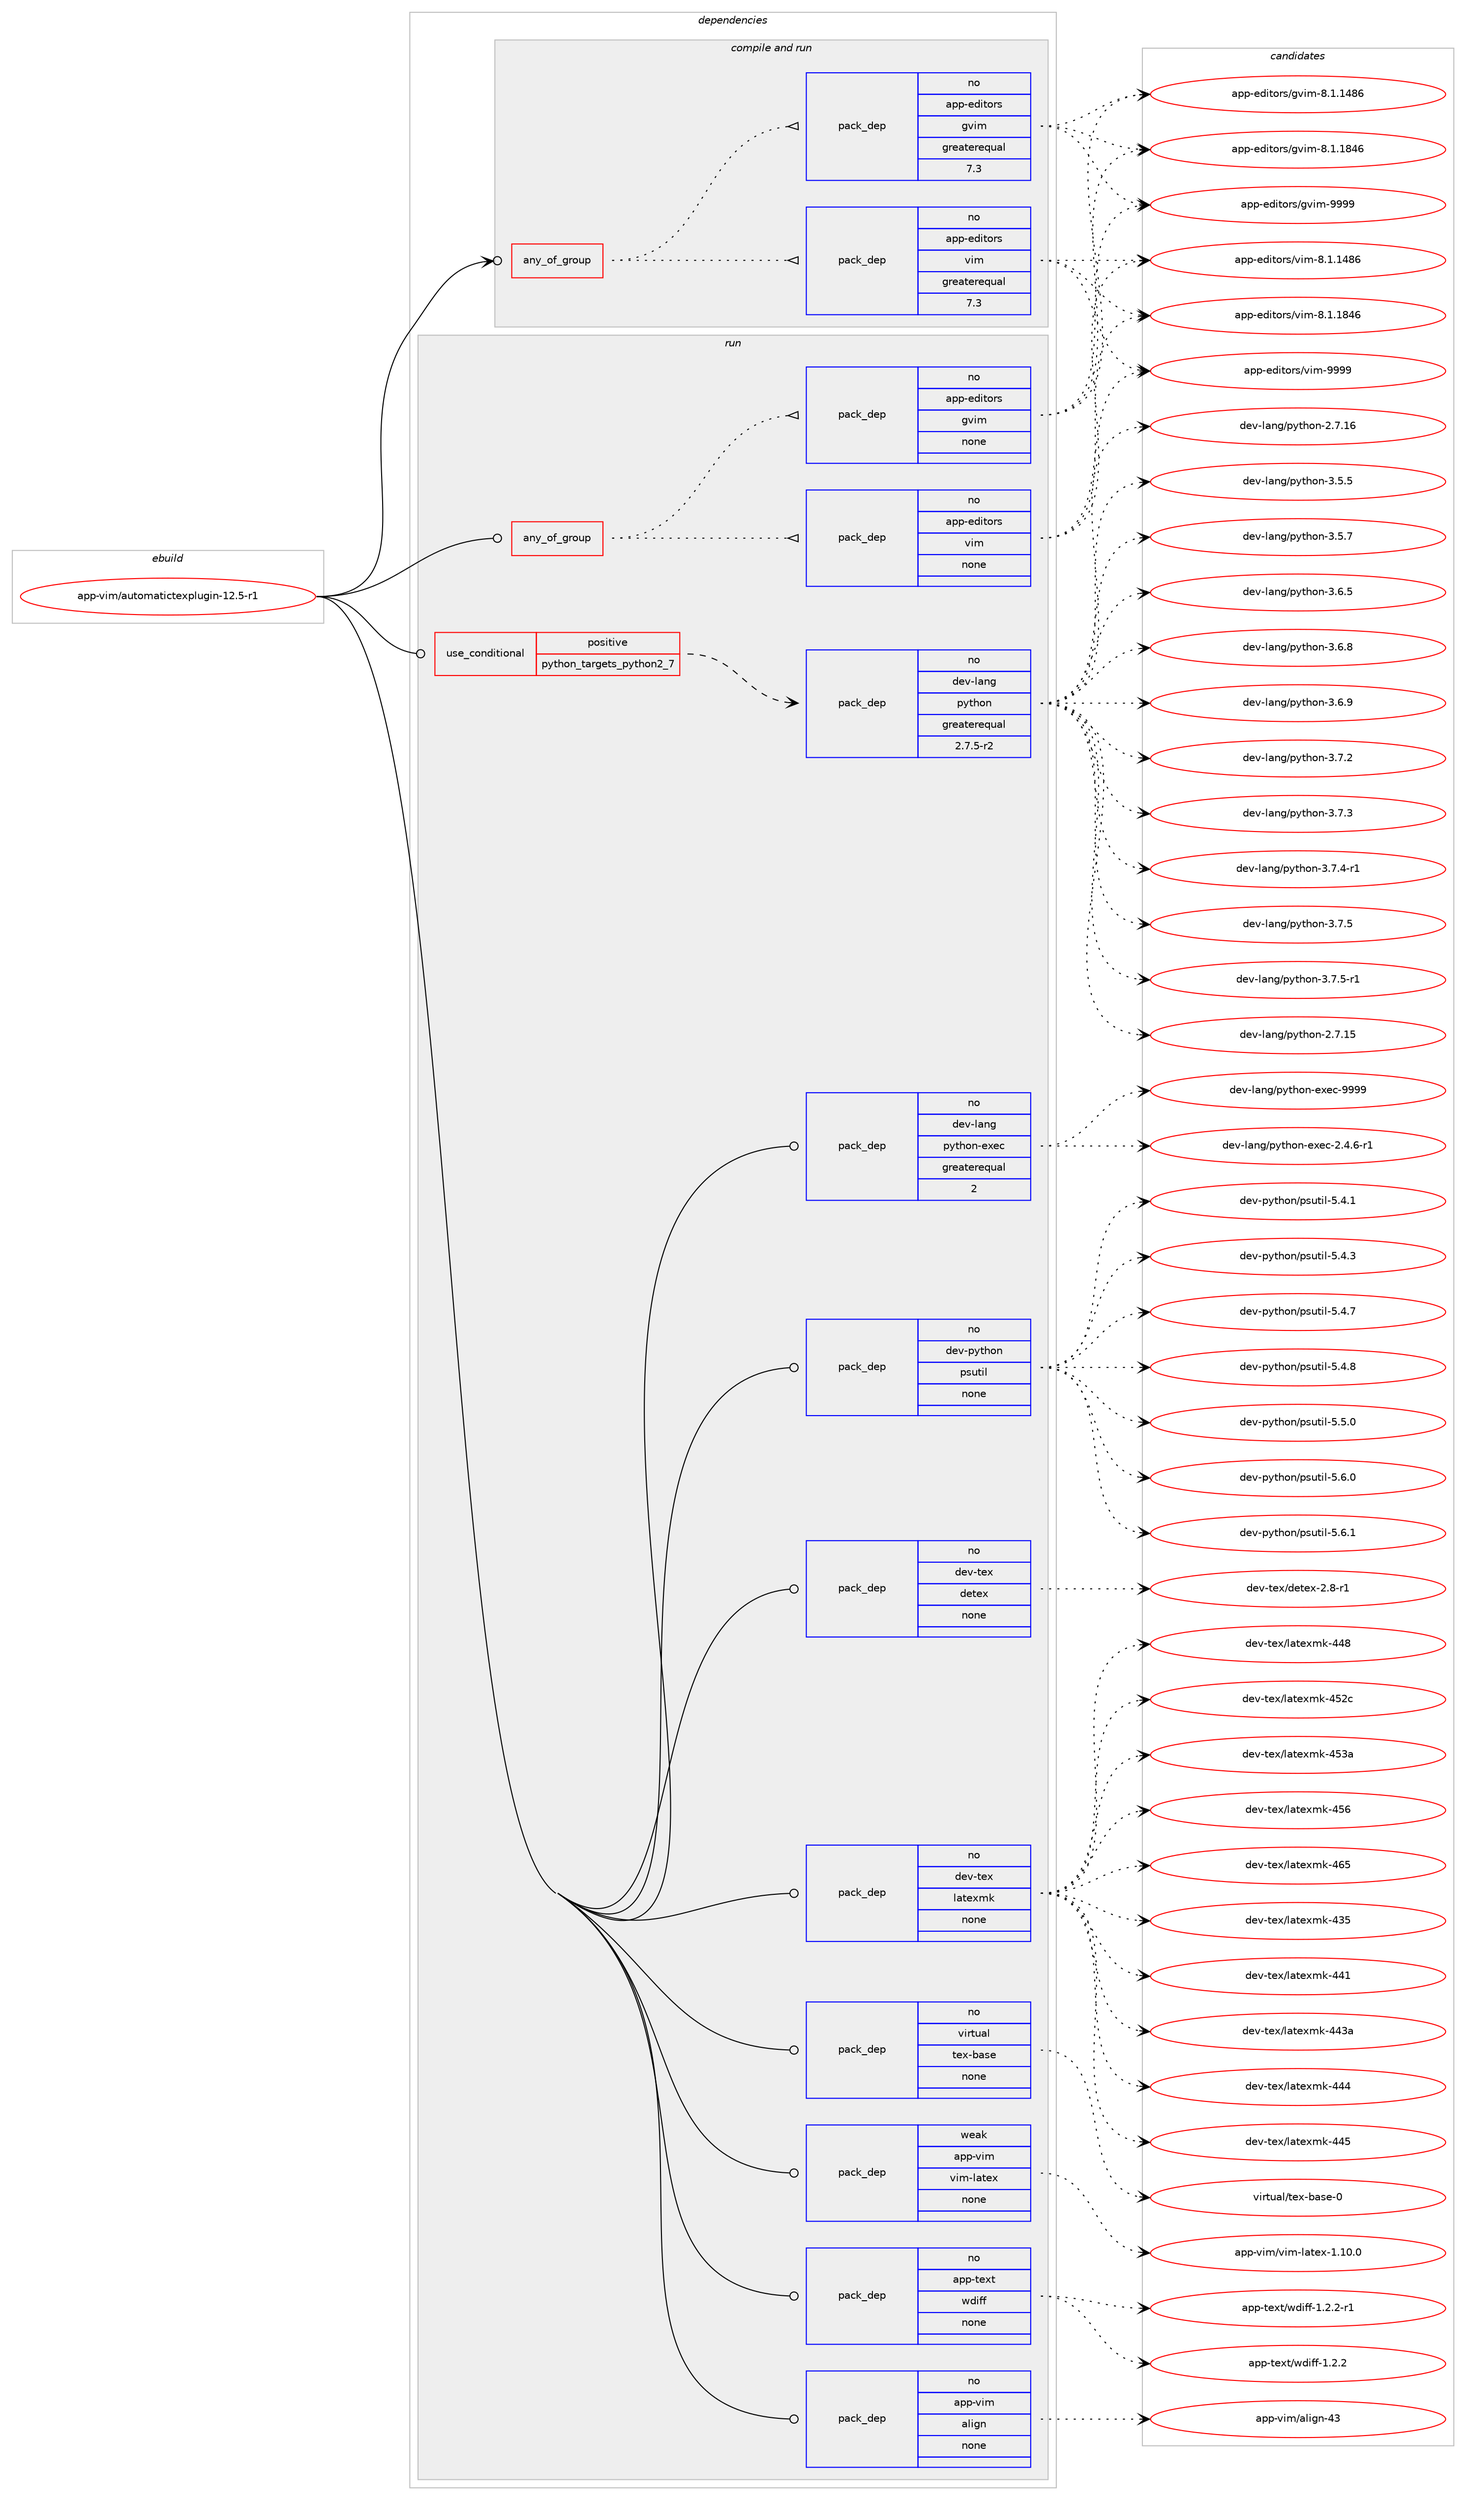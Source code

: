 digraph prolog {

# *************
# Graph options
# *************

newrank=true;
concentrate=true;
compound=true;
graph [rankdir=LR,fontname=Helvetica,fontsize=10,ranksep=1.5];#, ranksep=2.5, nodesep=0.2];
edge  [arrowhead=vee];
node  [fontname=Helvetica,fontsize=10];

# **********
# The ebuild
# **********

subgraph cluster_leftcol {
color=gray;
rank=same;
label=<<i>ebuild</i>>;
id [label="app-vim/automatictexplugin-12.5-r1", color=red, width=4, href="../app-vim/automatictexplugin-12.5-r1.svg"];
}

# ****************
# The dependencies
# ****************

subgraph cluster_midcol {
color=gray;
label=<<i>dependencies</i>>;
subgraph cluster_compile {
fillcolor="#eeeeee";
style=filled;
label=<<i>compile</i>>;
}
subgraph cluster_compileandrun {
fillcolor="#eeeeee";
style=filled;
label=<<i>compile and run</i>>;
subgraph any8986 {
dependency513554 [label=<<TABLE BORDER="0" CELLBORDER="1" CELLSPACING="0" CELLPADDING="4"><TR><TD CELLPADDING="10">any_of_group</TD></TR></TABLE>>, shape=none, color=red];subgraph pack382052 {
dependency513555 [label=<<TABLE BORDER="0" CELLBORDER="1" CELLSPACING="0" CELLPADDING="4" WIDTH="220"><TR><TD ROWSPAN="6" CELLPADDING="30">pack_dep</TD></TR><TR><TD WIDTH="110">no</TD></TR><TR><TD>app-editors</TD></TR><TR><TD>vim</TD></TR><TR><TD>greaterequal</TD></TR><TR><TD>7.3</TD></TR></TABLE>>, shape=none, color=blue];
}
dependency513554:e -> dependency513555:w [weight=20,style="dotted",arrowhead="oinv"];
subgraph pack382053 {
dependency513556 [label=<<TABLE BORDER="0" CELLBORDER="1" CELLSPACING="0" CELLPADDING="4" WIDTH="220"><TR><TD ROWSPAN="6" CELLPADDING="30">pack_dep</TD></TR><TR><TD WIDTH="110">no</TD></TR><TR><TD>app-editors</TD></TR><TR><TD>gvim</TD></TR><TR><TD>greaterequal</TD></TR><TR><TD>7.3</TD></TR></TABLE>>, shape=none, color=blue];
}
dependency513554:e -> dependency513556:w [weight=20,style="dotted",arrowhead="oinv"];
}
id:e -> dependency513554:w [weight=20,style="solid",arrowhead="odotvee"];
}
subgraph cluster_run {
fillcolor="#eeeeee";
style=filled;
label=<<i>run</i>>;
subgraph any8987 {
dependency513557 [label=<<TABLE BORDER="0" CELLBORDER="1" CELLSPACING="0" CELLPADDING="4"><TR><TD CELLPADDING="10">any_of_group</TD></TR></TABLE>>, shape=none, color=red];subgraph pack382054 {
dependency513558 [label=<<TABLE BORDER="0" CELLBORDER="1" CELLSPACING="0" CELLPADDING="4" WIDTH="220"><TR><TD ROWSPAN="6" CELLPADDING="30">pack_dep</TD></TR><TR><TD WIDTH="110">no</TD></TR><TR><TD>app-editors</TD></TR><TR><TD>vim</TD></TR><TR><TD>none</TD></TR><TR><TD></TD></TR></TABLE>>, shape=none, color=blue];
}
dependency513557:e -> dependency513558:w [weight=20,style="dotted",arrowhead="oinv"];
subgraph pack382055 {
dependency513559 [label=<<TABLE BORDER="0" CELLBORDER="1" CELLSPACING="0" CELLPADDING="4" WIDTH="220"><TR><TD ROWSPAN="6" CELLPADDING="30">pack_dep</TD></TR><TR><TD WIDTH="110">no</TD></TR><TR><TD>app-editors</TD></TR><TR><TD>gvim</TD></TR><TR><TD>none</TD></TR><TR><TD></TD></TR></TABLE>>, shape=none, color=blue];
}
dependency513557:e -> dependency513559:w [weight=20,style="dotted",arrowhead="oinv"];
}
id:e -> dependency513557:w [weight=20,style="solid",arrowhead="odot"];
subgraph cond122189 {
dependency513560 [label=<<TABLE BORDER="0" CELLBORDER="1" CELLSPACING="0" CELLPADDING="4"><TR><TD ROWSPAN="3" CELLPADDING="10">use_conditional</TD></TR><TR><TD>positive</TD></TR><TR><TD>python_targets_python2_7</TD></TR></TABLE>>, shape=none, color=red];
subgraph pack382056 {
dependency513561 [label=<<TABLE BORDER="0" CELLBORDER="1" CELLSPACING="0" CELLPADDING="4" WIDTH="220"><TR><TD ROWSPAN="6" CELLPADDING="30">pack_dep</TD></TR><TR><TD WIDTH="110">no</TD></TR><TR><TD>dev-lang</TD></TR><TR><TD>python</TD></TR><TR><TD>greaterequal</TD></TR><TR><TD>2.7.5-r2</TD></TR></TABLE>>, shape=none, color=blue];
}
dependency513560:e -> dependency513561:w [weight=20,style="dashed",arrowhead="vee"];
}
id:e -> dependency513560:w [weight=20,style="solid",arrowhead="odot"];
subgraph pack382057 {
dependency513562 [label=<<TABLE BORDER="0" CELLBORDER="1" CELLSPACING="0" CELLPADDING="4" WIDTH="220"><TR><TD ROWSPAN="6" CELLPADDING="30">pack_dep</TD></TR><TR><TD WIDTH="110">no</TD></TR><TR><TD>app-text</TD></TR><TR><TD>wdiff</TD></TR><TR><TD>none</TD></TR><TR><TD></TD></TR></TABLE>>, shape=none, color=blue];
}
id:e -> dependency513562:w [weight=20,style="solid",arrowhead="odot"];
subgraph pack382058 {
dependency513563 [label=<<TABLE BORDER="0" CELLBORDER="1" CELLSPACING="0" CELLPADDING="4" WIDTH="220"><TR><TD ROWSPAN="6" CELLPADDING="30">pack_dep</TD></TR><TR><TD WIDTH="110">no</TD></TR><TR><TD>app-vim</TD></TR><TR><TD>align</TD></TR><TR><TD>none</TD></TR><TR><TD></TD></TR></TABLE>>, shape=none, color=blue];
}
id:e -> dependency513563:w [weight=20,style="solid",arrowhead="odot"];
subgraph pack382059 {
dependency513564 [label=<<TABLE BORDER="0" CELLBORDER="1" CELLSPACING="0" CELLPADDING="4" WIDTH="220"><TR><TD ROWSPAN="6" CELLPADDING="30">pack_dep</TD></TR><TR><TD WIDTH="110">no</TD></TR><TR><TD>dev-lang</TD></TR><TR><TD>python-exec</TD></TR><TR><TD>greaterequal</TD></TR><TR><TD>2</TD></TR></TABLE>>, shape=none, color=blue];
}
id:e -> dependency513564:w [weight=20,style="solid",arrowhead="odot"];
subgraph pack382060 {
dependency513565 [label=<<TABLE BORDER="0" CELLBORDER="1" CELLSPACING="0" CELLPADDING="4" WIDTH="220"><TR><TD ROWSPAN="6" CELLPADDING="30">pack_dep</TD></TR><TR><TD WIDTH="110">no</TD></TR><TR><TD>dev-python</TD></TR><TR><TD>psutil</TD></TR><TR><TD>none</TD></TR><TR><TD></TD></TR></TABLE>>, shape=none, color=blue];
}
id:e -> dependency513565:w [weight=20,style="solid",arrowhead="odot"];
subgraph pack382061 {
dependency513566 [label=<<TABLE BORDER="0" CELLBORDER="1" CELLSPACING="0" CELLPADDING="4" WIDTH="220"><TR><TD ROWSPAN="6" CELLPADDING="30">pack_dep</TD></TR><TR><TD WIDTH="110">no</TD></TR><TR><TD>dev-tex</TD></TR><TR><TD>detex</TD></TR><TR><TD>none</TD></TR><TR><TD></TD></TR></TABLE>>, shape=none, color=blue];
}
id:e -> dependency513566:w [weight=20,style="solid",arrowhead="odot"];
subgraph pack382062 {
dependency513567 [label=<<TABLE BORDER="0" CELLBORDER="1" CELLSPACING="0" CELLPADDING="4" WIDTH="220"><TR><TD ROWSPAN="6" CELLPADDING="30">pack_dep</TD></TR><TR><TD WIDTH="110">no</TD></TR><TR><TD>dev-tex</TD></TR><TR><TD>latexmk</TD></TR><TR><TD>none</TD></TR><TR><TD></TD></TR></TABLE>>, shape=none, color=blue];
}
id:e -> dependency513567:w [weight=20,style="solid",arrowhead="odot"];
subgraph pack382063 {
dependency513568 [label=<<TABLE BORDER="0" CELLBORDER="1" CELLSPACING="0" CELLPADDING="4" WIDTH="220"><TR><TD ROWSPAN="6" CELLPADDING="30">pack_dep</TD></TR><TR><TD WIDTH="110">no</TD></TR><TR><TD>virtual</TD></TR><TR><TD>tex-base</TD></TR><TR><TD>none</TD></TR><TR><TD></TD></TR></TABLE>>, shape=none, color=blue];
}
id:e -> dependency513568:w [weight=20,style="solid",arrowhead="odot"];
subgraph pack382064 {
dependency513569 [label=<<TABLE BORDER="0" CELLBORDER="1" CELLSPACING="0" CELLPADDING="4" WIDTH="220"><TR><TD ROWSPAN="6" CELLPADDING="30">pack_dep</TD></TR><TR><TD WIDTH="110">weak</TD></TR><TR><TD>app-vim</TD></TR><TR><TD>vim-latex</TD></TR><TR><TD>none</TD></TR><TR><TD></TD></TR></TABLE>>, shape=none, color=blue];
}
id:e -> dependency513569:w [weight=20,style="solid",arrowhead="odot"];
}
}

# **************
# The candidates
# **************

subgraph cluster_choices {
rank=same;
color=gray;
label=<<i>candidates</i>>;

subgraph choice382052 {
color=black;
nodesep=1;
choice971121124510110010511611111411547118105109455646494649525654 [label="app-editors/vim-8.1.1486", color=red, width=4,href="../app-editors/vim-8.1.1486.svg"];
choice971121124510110010511611111411547118105109455646494649565254 [label="app-editors/vim-8.1.1846", color=red, width=4,href="../app-editors/vim-8.1.1846.svg"];
choice9711211245101100105116111114115471181051094557575757 [label="app-editors/vim-9999", color=red, width=4,href="../app-editors/vim-9999.svg"];
dependency513555:e -> choice971121124510110010511611111411547118105109455646494649525654:w [style=dotted,weight="100"];
dependency513555:e -> choice971121124510110010511611111411547118105109455646494649565254:w [style=dotted,weight="100"];
dependency513555:e -> choice9711211245101100105116111114115471181051094557575757:w [style=dotted,weight="100"];
}
subgraph choice382053 {
color=black;
nodesep=1;
choice971121124510110010511611111411547103118105109455646494649525654 [label="app-editors/gvim-8.1.1486", color=red, width=4,href="../app-editors/gvim-8.1.1486.svg"];
choice971121124510110010511611111411547103118105109455646494649565254 [label="app-editors/gvim-8.1.1846", color=red, width=4,href="../app-editors/gvim-8.1.1846.svg"];
choice9711211245101100105116111114115471031181051094557575757 [label="app-editors/gvim-9999", color=red, width=4,href="../app-editors/gvim-9999.svg"];
dependency513556:e -> choice971121124510110010511611111411547103118105109455646494649525654:w [style=dotted,weight="100"];
dependency513556:e -> choice971121124510110010511611111411547103118105109455646494649565254:w [style=dotted,weight="100"];
dependency513556:e -> choice9711211245101100105116111114115471031181051094557575757:w [style=dotted,weight="100"];
}
subgraph choice382054 {
color=black;
nodesep=1;
choice971121124510110010511611111411547118105109455646494649525654 [label="app-editors/vim-8.1.1486", color=red, width=4,href="../app-editors/vim-8.1.1486.svg"];
choice971121124510110010511611111411547118105109455646494649565254 [label="app-editors/vim-8.1.1846", color=red, width=4,href="../app-editors/vim-8.1.1846.svg"];
choice9711211245101100105116111114115471181051094557575757 [label="app-editors/vim-9999", color=red, width=4,href="../app-editors/vim-9999.svg"];
dependency513558:e -> choice971121124510110010511611111411547118105109455646494649525654:w [style=dotted,weight="100"];
dependency513558:e -> choice971121124510110010511611111411547118105109455646494649565254:w [style=dotted,weight="100"];
dependency513558:e -> choice9711211245101100105116111114115471181051094557575757:w [style=dotted,weight="100"];
}
subgraph choice382055 {
color=black;
nodesep=1;
choice971121124510110010511611111411547103118105109455646494649525654 [label="app-editors/gvim-8.1.1486", color=red, width=4,href="../app-editors/gvim-8.1.1486.svg"];
choice971121124510110010511611111411547103118105109455646494649565254 [label="app-editors/gvim-8.1.1846", color=red, width=4,href="../app-editors/gvim-8.1.1846.svg"];
choice9711211245101100105116111114115471031181051094557575757 [label="app-editors/gvim-9999", color=red, width=4,href="../app-editors/gvim-9999.svg"];
dependency513559:e -> choice971121124510110010511611111411547103118105109455646494649525654:w [style=dotted,weight="100"];
dependency513559:e -> choice971121124510110010511611111411547103118105109455646494649565254:w [style=dotted,weight="100"];
dependency513559:e -> choice9711211245101100105116111114115471031181051094557575757:w [style=dotted,weight="100"];
}
subgraph choice382056 {
color=black;
nodesep=1;
choice10010111845108971101034711212111610411111045504655464953 [label="dev-lang/python-2.7.15", color=red, width=4,href="../dev-lang/python-2.7.15.svg"];
choice10010111845108971101034711212111610411111045504655464954 [label="dev-lang/python-2.7.16", color=red, width=4,href="../dev-lang/python-2.7.16.svg"];
choice100101118451089711010347112121116104111110455146534653 [label="dev-lang/python-3.5.5", color=red, width=4,href="../dev-lang/python-3.5.5.svg"];
choice100101118451089711010347112121116104111110455146534655 [label="dev-lang/python-3.5.7", color=red, width=4,href="../dev-lang/python-3.5.7.svg"];
choice100101118451089711010347112121116104111110455146544653 [label="dev-lang/python-3.6.5", color=red, width=4,href="../dev-lang/python-3.6.5.svg"];
choice100101118451089711010347112121116104111110455146544656 [label="dev-lang/python-3.6.8", color=red, width=4,href="../dev-lang/python-3.6.8.svg"];
choice100101118451089711010347112121116104111110455146544657 [label="dev-lang/python-3.6.9", color=red, width=4,href="../dev-lang/python-3.6.9.svg"];
choice100101118451089711010347112121116104111110455146554650 [label="dev-lang/python-3.7.2", color=red, width=4,href="../dev-lang/python-3.7.2.svg"];
choice100101118451089711010347112121116104111110455146554651 [label="dev-lang/python-3.7.3", color=red, width=4,href="../dev-lang/python-3.7.3.svg"];
choice1001011184510897110103471121211161041111104551465546524511449 [label="dev-lang/python-3.7.4-r1", color=red, width=4,href="../dev-lang/python-3.7.4-r1.svg"];
choice100101118451089711010347112121116104111110455146554653 [label="dev-lang/python-3.7.5", color=red, width=4,href="../dev-lang/python-3.7.5.svg"];
choice1001011184510897110103471121211161041111104551465546534511449 [label="dev-lang/python-3.7.5-r1", color=red, width=4,href="../dev-lang/python-3.7.5-r1.svg"];
dependency513561:e -> choice10010111845108971101034711212111610411111045504655464953:w [style=dotted,weight="100"];
dependency513561:e -> choice10010111845108971101034711212111610411111045504655464954:w [style=dotted,weight="100"];
dependency513561:e -> choice100101118451089711010347112121116104111110455146534653:w [style=dotted,weight="100"];
dependency513561:e -> choice100101118451089711010347112121116104111110455146534655:w [style=dotted,weight="100"];
dependency513561:e -> choice100101118451089711010347112121116104111110455146544653:w [style=dotted,weight="100"];
dependency513561:e -> choice100101118451089711010347112121116104111110455146544656:w [style=dotted,weight="100"];
dependency513561:e -> choice100101118451089711010347112121116104111110455146544657:w [style=dotted,weight="100"];
dependency513561:e -> choice100101118451089711010347112121116104111110455146554650:w [style=dotted,weight="100"];
dependency513561:e -> choice100101118451089711010347112121116104111110455146554651:w [style=dotted,weight="100"];
dependency513561:e -> choice1001011184510897110103471121211161041111104551465546524511449:w [style=dotted,weight="100"];
dependency513561:e -> choice100101118451089711010347112121116104111110455146554653:w [style=dotted,weight="100"];
dependency513561:e -> choice1001011184510897110103471121211161041111104551465546534511449:w [style=dotted,weight="100"];
}
subgraph choice382057 {
color=black;
nodesep=1;
choice971121124511610112011647119100105102102454946504650 [label="app-text/wdiff-1.2.2", color=red, width=4,href="../app-text/wdiff-1.2.2.svg"];
choice9711211245116101120116471191001051021024549465046504511449 [label="app-text/wdiff-1.2.2-r1", color=red, width=4,href="../app-text/wdiff-1.2.2-r1.svg"];
dependency513562:e -> choice971121124511610112011647119100105102102454946504650:w [style=dotted,weight="100"];
dependency513562:e -> choice9711211245116101120116471191001051021024549465046504511449:w [style=dotted,weight="100"];
}
subgraph choice382058 {
color=black;
nodesep=1;
choice97112112451181051094797108105103110455251 [label="app-vim/align-43", color=red, width=4,href="../app-vim/align-43.svg"];
dependency513563:e -> choice97112112451181051094797108105103110455251:w [style=dotted,weight="100"];
}
subgraph choice382059 {
color=black;
nodesep=1;
choice10010111845108971101034711212111610411111045101120101994550465246544511449 [label="dev-lang/python-exec-2.4.6-r1", color=red, width=4,href="../dev-lang/python-exec-2.4.6-r1.svg"];
choice10010111845108971101034711212111610411111045101120101994557575757 [label="dev-lang/python-exec-9999", color=red, width=4,href="../dev-lang/python-exec-9999.svg"];
dependency513564:e -> choice10010111845108971101034711212111610411111045101120101994550465246544511449:w [style=dotted,weight="100"];
dependency513564:e -> choice10010111845108971101034711212111610411111045101120101994557575757:w [style=dotted,weight="100"];
}
subgraph choice382060 {
color=black;
nodesep=1;
choice1001011184511212111610411111047112115117116105108455346524649 [label="dev-python/psutil-5.4.1", color=red, width=4,href="../dev-python/psutil-5.4.1.svg"];
choice1001011184511212111610411111047112115117116105108455346524651 [label="dev-python/psutil-5.4.3", color=red, width=4,href="../dev-python/psutil-5.4.3.svg"];
choice1001011184511212111610411111047112115117116105108455346524655 [label="dev-python/psutil-5.4.7", color=red, width=4,href="../dev-python/psutil-5.4.7.svg"];
choice1001011184511212111610411111047112115117116105108455346524656 [label="dev-python/psutil-5.4.8", color=red, width=4,href="../dev-python/psutil-5.4.8.svg"];
choice1001011184511212111610411111047112115117116105108455346534648 [label="dev-python/psutil-5.5.0", color=red, width=4,href="../dev-python/psutil-5.5.0.svg"];
choice1001011184511212111610411111047112115117116105108455346544648 [label="dev-python/psutil-5.6.0", color=red, width=4,href="../dev-python/psutil-5.6.0.svg"];
choice1001011184511212111610411111047112115117116105108455346544649 [label="dev-python/psutil-5.6.1", color=red, width=4,href="../dev-python/psutil-5.6.1.svg"];
dependency513565:e -> choice1001011184511212111610411111047112115117116105108455346524649:w [style=dotted,weight="100"];
dependency513565:e -> choice1001011184511212111610411111047112115117116105108455346524651:w [style=dotted,weight="100"];
dependency513565:e -> choice1001011184511212111610411111047112115117116105108455346524655:w [style=dotted,weight="100"];
dependency513565:e -> choice1001011184511212111610411111047112115117116105108455346524656:w [style=dotted,weight="100"];
dependency513565:e -> choice1001011184511212111610411111047112115117116105108455346534648:w [style=dotted,weight="100"];
dependency513565:e -> choice1001011184511212111610411111047112115117116105108455346544648:w [style=dotted,weight="100"];
dependency513565:e -> choice1001011184511212111610411111047112115117116105108455346544649:w [style=dotted,weight="100"];
}
subgraph choice382061 {
color=black;
nodesep=1;
choice1001011184511610112047100101116101120455046564511449 [label="dev-tex/detex-2.8-r1", color=red, width=4,href="../dev-tex/detex-2.8-r1.svg"];
dependency513566:e -> choice1001011184511610112047100101116101120455046564511449:w [style=dotted,weight="100"];
}
subgraph choice382062 {
color=black;
nodesep=1;
choice10010111845116101120471089711610112010910745525153 [label="dev-tex/latexmk-435", color=red, width=4,href="../dev-tex/latexmk-435.svg"];
choice10010111845116101120471089711610112010910745525249 [label="dev-tex/latexmk-441", color=red, width=4,href="../dev-tex/latexmk-441.svg"];
choice1001011184511610112047108971161011201091074552525197 [label="dev-tex/latexmk-443a", color=red, width=4,href="../dev-tex/latexmk-443a.svg"];
choice10010111845116101120471089711610112010910745525252 [label="dev-tex/latexmk-444", color=red, width=4,href="../dev-tex/latexmk-444.svg"];
choice10010111845116101120471089711610112010910745525253 [label="dev-tex/latexmk-445", color=red, width=4,href="../dev-tex/latexmk-445.svg"];
choice10010111845116101120471089711610112010910745525256 [label="dev-tex/latexmk-448", color=red, width=4,href="../dev-tex/latexmk-448.svg"];
choice1001011184511610112047108971161011201091074552535099 [label="dev-tex/latexmk-452c", color=red, width=4,href="../dev-tex/latexmk-452c.svg"];
choice1001011184511610112047108971161011201091074552535197 [label="dev-tex/latexmk-453a", color=red, width=4,href="../dev-tex/latexmk-453a.svg"];
choice10010111845116101120471089711610112010910745525354 [label="dev-tex/latexmk-456", color=red, width=4,href="../dev-tex/latexmk-456.svg"];
choice10010111845116101120471089711610112010910745525453 [label="dev-tex/latexmk-465", color=red, width=4,href="../dev-tex/latexmk-465.svg"];
dependency513567:e -> choice10010111845116101120471089711610112010910745525153:w [style=dotted,weight="100"];
dependency513567:e -> choice10010111845116101120471089711610112010910745525249:w [style=dotted,weight="100"];
dependency513567:e -> choice1001011184511610112047108971161011201091074552525197:w [style=dotted,weight="100"];
dependency513567:e -> choice10010111845116101120471089711610112010910745525252:w [style=dotted,weight="100"];
dependency513567:e -> choice10010111845116101120471089711610112010910745525253:w [style=dotted,weight="100"];
dependency513567:e -> choice10010111845116101120471089711610112010910745525256:w [style=dotted,weight="100"];
dependency513567:e -> choice1001011184511610112047108971161011201091074552535099:w [style=dotted,weight="100"];
dependency513567:e -> choice1001011184511610112047108971161011201091074552535197:w [style=dotted,weight="100"];
dependency513567:e -> choice10010111845116101120471089711610112010910745525354:w [style=dotted,weight="100"];
dependency513567:e -> choice10010111845116101120471089711610112010910745525453:w [style=dotted,weight="100"];
}
subgraph choice382063 {
color=black;
nodesep=1;
choice11810511411611797108471161011204598971151014548 [label="virtual/tex-base-0", color=red, width=4,href="../virtual/tex-base-0.svg"];
dependency513568:e -> choice11810511411611797108471161011204598971151014548:w [style=dotted,weight="100"];
}
subgraph choice382064 {
color=black;
nodesep=1;
choice971121124511810510947118105109451089711610112045494649484648 [label="app-vim/vim-latex-1.10.0", color=red, width=4,href="../app-vim/vim-latex-1.10.0.svg"];
dependency513569:e -> choice971121124511810510947118105109451089711610112045494649484648:w [style=dotted,weight="100"];
}
}

}
